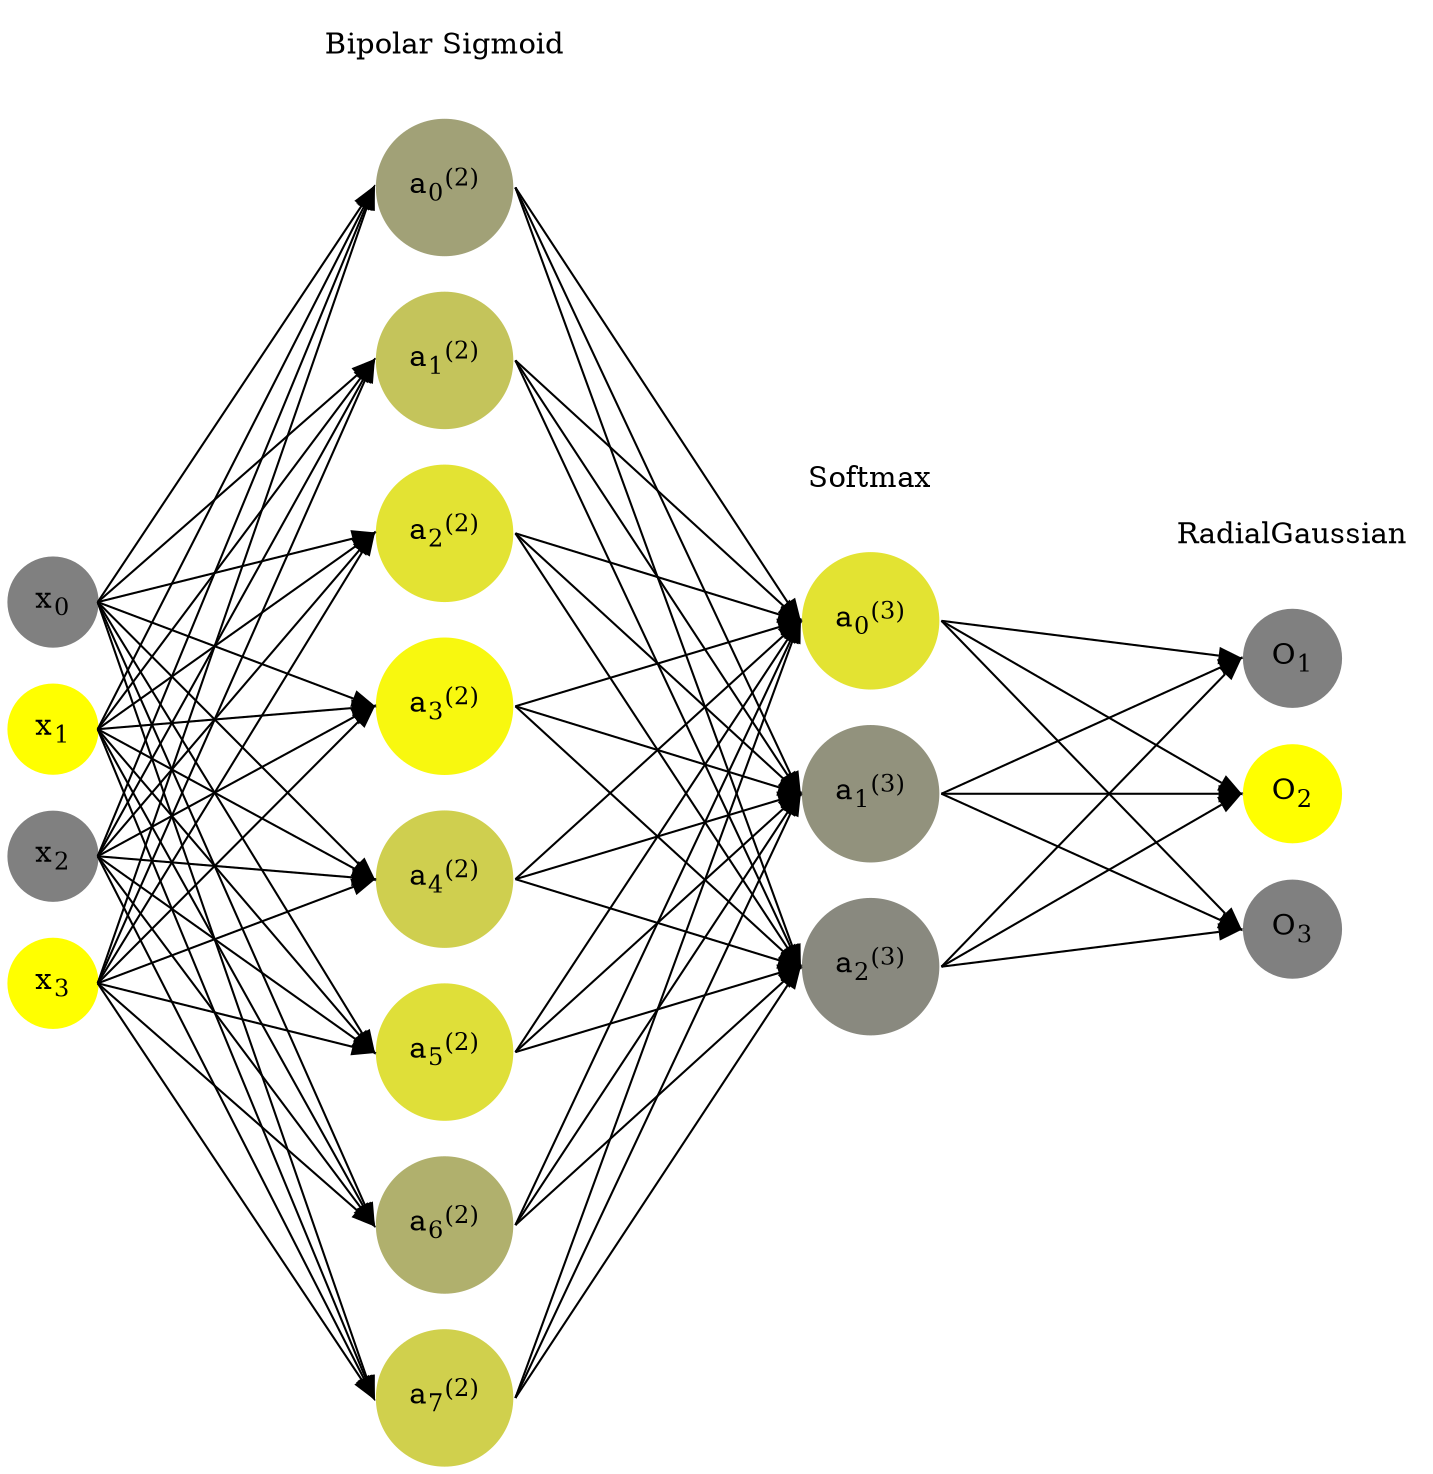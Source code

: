 digraph G {
	rankdir = LR;
	splines=false;
	edge[style=invis];
	ranksep= 1.4;
	{
	node [shape=circle, color="0.1667, 0.0, 0.5", style=filled, fillcolor="0.1667, 0.0, 0.5"];
	x0 [label=<x<sub>0</sub>>];
	}
	{
	node [shape=circle, color="0.1667, 1.0, 1.0", style=filled, fillcolor="0.1667, 1.0, 1.0"];
	x1 [label=<x<sub>1</sub>>];
	}
	{
	node [shape=circle, color="0.1667, 0.0, 0.5", style=filled, fillcolor="0.1667, 0.0, 0.5"];
	x2 [label=<x<sub>2</sub>>];
	}
	{
	node [shape=circle, color="0.1667, 1.0, 1.0", style=filled, fillcolor="0.1667, 1.0, 1.0"];
	x3 [label=<x<sub>3</sub>>];
	}
	{
	node [shape=circle, color="0.1667, 0.258389, 0.629194", style=filled, fillcolor="0.1667, 0.258389, 0.629194"];
	a02 [label=<a<sub>0</sub><sup>(2)</sup>>];
	}
	{
	node [shape=circle, color="0.1667, 0.535681, 0.767841", style=filled, fillcolor="0.1667, 0.535681, 0.767841"];
	a12 [label=<a<sub>1</sub><sup>(2)</sup>>];
	}
	{
	node [shape=circle, color="0.1667, 0.775121, 0.887561", style=filled, fillcolor="0.1667, 0.775121, 0.887561"];
	a22 [label=<a<sub>2</sub><sup>(2)</sup>>];
	}
	{
	node [shape=circle, color="0.1667, 0.938452, 0.969226", style=filled, fillcolor="0.1667, 0.938452, 0.969226"];
	a32 [label=<a<sub>3</sub><sup>(2)</sup>>];
	}
	{
	node [shape=circle, color="0.1667, 0.618018, 0.809009", style=filled, fillcolor="0.1667, 0.618018, 0.809009"];
	a42 [label=<a<sub>4</sub><sup>(2)</sup>>];
	}
	{
	node [shape=circle, color="0.1667, 0.742652, 0.871326", style=filled, fillcolor="0.1667, 0.742652, 0.871326"];
	a52 [label=<a<sub>5</sub><sup>(2)</sup>>];
	}
	{
	node [shape=circle, color="0.1667, 0.378898, 0.689449", style=filled, fillcolor="0.1667, 0.378898, 0.689449"];
	a62 [label=<a<sub>6</sub><sup>(2)</sup>>];
	}
	{
	node [shape=circle, color="0.1667, 0.626325, 0.813162", style=filled, fillcolor="0.1667, 0.626325, 0.813162"];
	a72 [label=<a<sub>7</sub><sup>(2)</sup>>];
	}
	{
	node [shape=circle, color="0.1667, 0.780365, 0.890182", style=filled, fillcolor="0.1667, 0.780365, 0.890182"];
	a03 [label=<a<sub>0</sub><sup>(3)</sup>>];
	}
	{
	node [shape=circle, color="0.1667, 0.147808, 0.573904", style=filled, fillcolor="0.1667, 0.147808, 0.573904"];
	a13 [label=<a<sub>1</sub><sup>(3)</sup>>];
	}
	{
	node [shape=circle, color="0.1667, 0.071828, 0.535914", style=filled, fillcolor="0.1667, 0.071828, 0.535914"];
	a23 [label=<a<sub>2</sub><sup>(3)</sup>>];
	}
	{
	node [shape=circle, color="0.1667, 0.0, 0.5", style=filled, fillcolor="0.1667, 0.0, 0.5"];
	O1 [label=<O<sub>1</sub>>];
	}
	{
	node [shape=circle, color="0.1667, 1.0, 1.0", style=filled, fillcolor="0.1667, 1.0, 1.0"];
	O2 [label=<O<sub>2</sub>>];
	}
	{
	node [shape=circle, color="0.1667, 0.0, 0.5", style=filled, fillcolor="0.1667, 0.0, 0.5"];
	O3 [label=<O<sub>3</sub>>];
	}
	{
	rank=same;
	x0->x1->x2->x3;
	}
	{
	rank=same;
	a02->a12->a22->a32->a42->a52->a62->a72;
	}
	{
	rank=same;
	a03->a13->a23;
	}
	{
	rank=same;
	O1->O2->O3;
	}
	l1 [shape=plaintext,label="Bipolar Sigmoid"];
	l1->a02;
	{rank=same; l1;a02};
	l2 [shape=plaintext,label="Softmax"];
	l2->a03;
	{rank=same; l2;a03};
	l3 [shape=plaintext,label="RadialGaussian"];
	l3->O1;
	{rank=same; l3;O1};
edge[style=solid, tailport=e, headport=w];
	{x0;x1;x2;x3} -> {a02;a12;a22;a32;a42;a52;a62;a72};
	{a02;a12;a22;a32;a42;a52;a62;a72} -> {a03;a13;a23};
	{a03;a13;a23} -> {O1,O2,O3};
}